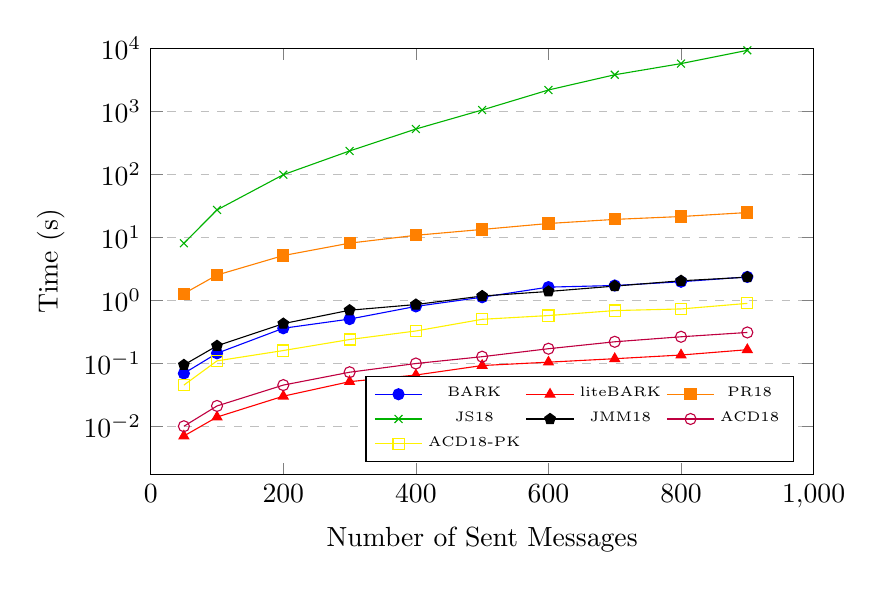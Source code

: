 \begin{tikzpicture}[scale=1]
\begin{axis}[
  ymode=log,
 legend style={font=\tiny, legend columns=3},
  scaled ticks=false,
  xlabel={Number of Sent Messages},
  ylabel={Time (s)},
  xmin=0, xmax=1000,
  ymax=10000,
  xtick={0,200,400,600,800,1000},
  ytick={0.01,0.1,1,10,100,1000,10000},
  legend pos=south east,
  ymajorgrids=true,
  xminorticks=false,
  yminorticks=false,
  grid style=dashed,
  height=7cm,
  width=10cm,
]
 
\addplot[color=blue,mark=*]
   coordinates {
  (50,0.069)(100,0.144)(200,0.359)(300,0.502)(400,0.798)(500,1.116)(600,1.614)
  (700,1.712)(800,1.965)(900,2.344)
  };

\addplot[color=red,mark=triangle*]
  coordinates {
  (50,0.007)(100,0.014)(200,0.03)(300,0.051)(400,0.065)(500,0.092)
  (600,0.104)(700,0.118)(800,0.135)(900,0.164)
  };

\addplot[color=orange,mark=square*]
  coordinates {
  (50,1.273)(100,2.510)(200,5.116)(300,8.047)(400,10.727)(500,13.277)
  (600,16.506)(700,19.174)(800,21.291)(900,24.610)
  };

\addplot[color=black!30!green,mark=x]
  coordinates {
  (50,8.024)(100,27.096)(200,98.210)(300,233.751)(400,521.110)(500,1044.091)
  (600,2168.099)(700,3783.724)(800,5688.493)(900,9235.921)
  };

\addplot[color=black,mark=pentagon*]
  coordinates {
  (50,0.094)(100,0.189)(200,0.425)(300,0.694)(400,0.854)(500,1.166)
  (600,1.377)(700,1.675)(800,2.036)(900,2.319)
  };

\addplot[color=purple,mark=o]
  coordinates {
  (50,0.01)(100,0.021)(200,0.045)(300,0.072)(400,0.099)(500,0.127)
  (600,0.170)(700,0.219)(800,0.263)(900,0.308)
  };

\addplot[color=yellow,mark=square]
  coordinates {
  (50,0.045)(100,0.109)(200,0.159)(300,0.238)(400,0.325)(500,0.498)
  (600,0.571)(700,0.685)(800,0.727)(900,0.891)
  };

  \legend{BARK,liteBARK,PR18,JS18,JMM18,ACD18,ACD18-PK}
 
\end{axis}
\end{tikzpicture}